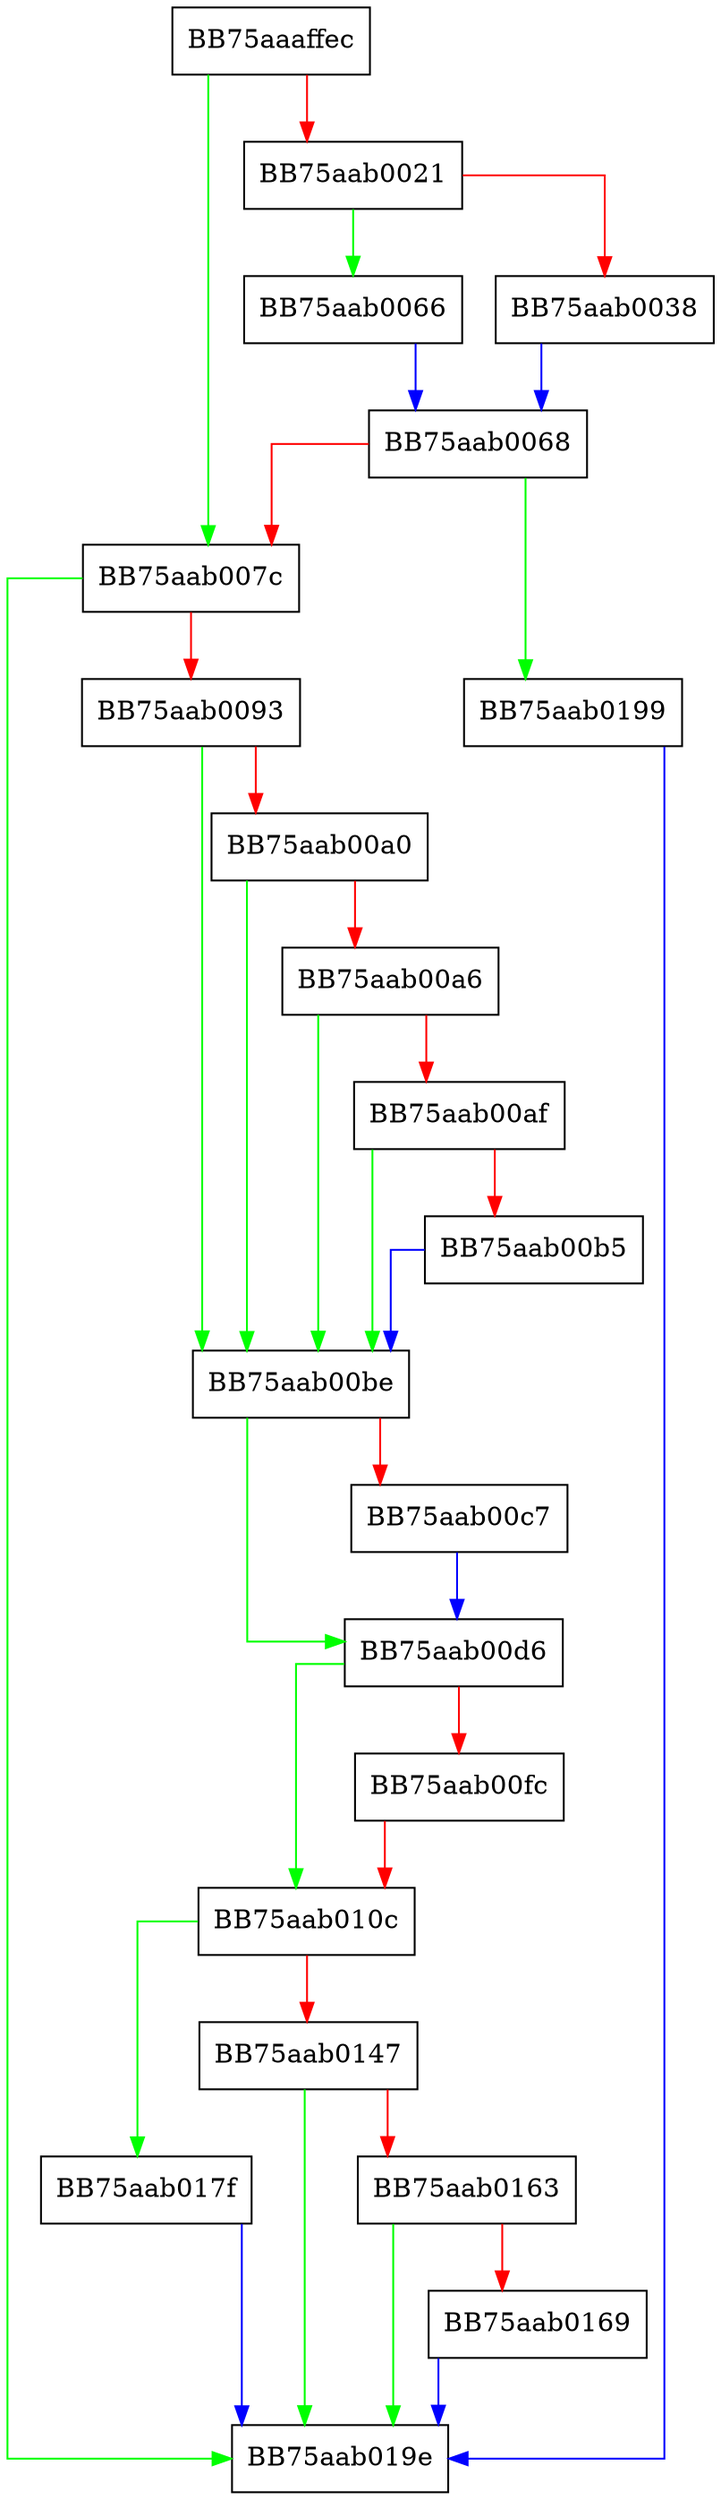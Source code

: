 digraph GetFirst {
  node [shape="box"];
  graph [splines=ortho];
  BB75aaaffec -> BB75aab007c [color="green"];
  BB75aaaffec -> BB75aab0021 [color="red"];
  BB75aab0021 -> BB75aab0066 [color="green"];
  BB75aab0021 -> BB75aab0038 [color="red"];
  BB75aab0038 -> BB75aab0068 [color="blue"];
  BB75aab0066 -> BB75aab0068 [color="blue"];
  BB75aab0068 -> BB75aab0199 [color="green"];
  BB75aab0068 -> BB75aab007c [color="red"];
  BB75aab007c -> BB75aab019e [color="green"];
  BB75aab007c -> BB75aab0093 [color="red"];
  BB75aab0093 -> BB75aab00be [color="green"];
  BB75aab0093 -> BB75aab00a0 [color="red"];
  BB75aab00a0 -> BB75aab00be [color="green"];
  BB75aab00a0 -> BB75aab00a6 [color="red"];
  BB75aab00a6 -> BB75aab00be [color="green"];
  BB75aab00a6 -> BB75aab00af [color="red"];
  BB75aab00af -> BB75aab00be [color="green"];
  BB75aab00af -> BB75aab00b5 [color="red"];
  BB75aab00b5 -> BB75aab00be [color="blue"];
  BB75aab00be -> BB75aab00d6 [color="green"];
  BB75aab00be -> BB75aab00c7 [color="red"];
  BB75aab00c7 -> BB75aab00d6 [color="blue"];
  BB75aab00d6 -> BB75aab010c [color="green"];
  BB75aab00d6 -> BB75aab00fc [color="red"];
  BB75aab00fc -> BB75aab010c [color="red"];
  BB75aab010c -> BB75aab017f [color="green"];
  BB75aab010c -> BB75aab0147 [color="red"];
  BB75aab0147 -> BB75aab019e [color="green"];
  BB75aab0147 -> BB75aab0163 [color="red"];
  BB75aab0163 -> BB75aab019e [color="green"];
  BB75aab0163 -> BB75aab0169 [color="red"];
  BB75aab0169 -> BB75aab019e [color="blue"];
  BB75aab017f -> BB75aab019e [color="blue"];
  BB75aab0199 -> BB75aab019e [color="blue"];
}